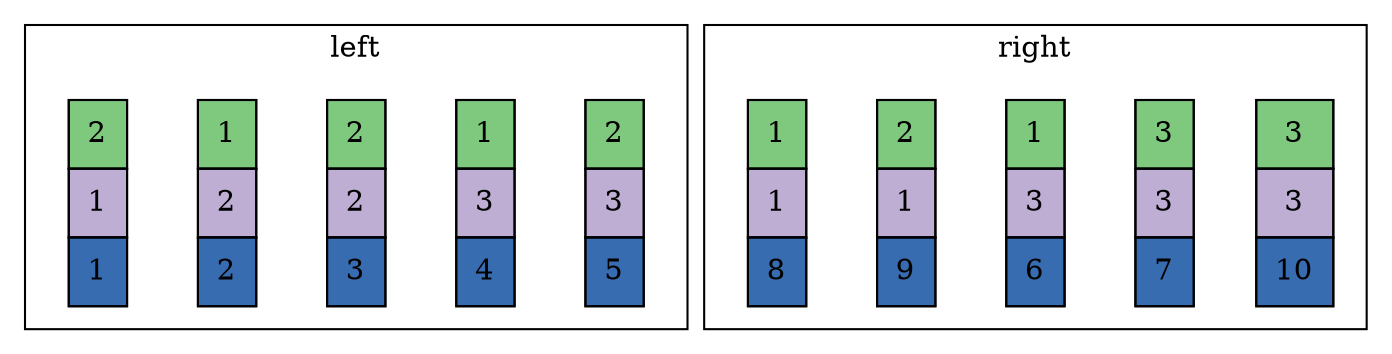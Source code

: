 graph cdq {
    node[fillcolor=white colorscheme=accent8 ];
    node[shape=plaintext ];
    rankdir=LR;
    ranksep=0.01;
    subgraph cluster_1{
        label="left";
        1--2--3--4--5[style=invis];
        1[label=< <TABLE CELLBORDER="1" BORDER="0" CELLSPACING="0" CELLPADDING="8">
                <tr> <td PORT="" bgcolor="1">2</td> </tr>
                <tr> <td PORT="" bgcolor="2">1</td> </tr>
                <tr> <td PORT="" bgcolor="5">1</td> </tr>
            </TABLE> >
        ]
        2[label=< <TABLE CELLBORDER="1" BORDER="0" CELLSPACING="0" CELLPADDING="8">
                <tr> <td PORT="" bgcolor="1">1</td> </tr>
                <tr> <td PORT="" bgcolor="2">2</td> </tr>
                <tr> <td PORT="" bgcolor="5">2</td> </tr>
            </TABLE> >
        ]
        3[label=< <TABLE CELLBORDER="1" BORDER="0" CELLSPACING="0" CELLPADDING="8">
                <tr> <td PORT="" bgcolor="1">2</td> </tr>
                <tr> <td PORT="" bgcolor="2">2</td> </tr>
                <tr> <td PORT="" bgcolor="5">3</td> </tr>
            </TABLE> >
        ]
        4[label=< <TABLE CELLBORDER="1" BORDER="0" CELLSPACING="0" CELLPADDING="8">
                <tr> <td PORT="" bgcolor="1">1</td> </tr>
                <tr> <td PORT="" bgcolor="2">3</td> </tr>
                <tr> <td PORT="" bgcolor="5">4</td> </tr>
            </TABLE> >
        ]
        5[label=< <TABLE CELLBORDER="1" BORDER="0" CELLSPACING="0" CELLPADDING="8">
                <tr> <td PORT="" bgcolor="1">2</td> </tr>
                <tr> <td PORT="" bgcolor="2">3</td> </tr>
                <tr> <td PORT="" bgcolor="5">5</td> </tr>
            </TABLE> >
        ]
    } 
    5--6[style=invis];
    subgraph cluster_2{
        label="right";
        6--7--8--9--10[style=invis];
        6[label=< <TABLE CELLBORDER="1" BORDER="0" CELLSPACING="0" CELLPADDING="8">
                <tr> <td PORT="" bgcolor="1">1</td> </tr>
                <tr> <td PORT="" bgcolor="2">1</td> </tr>
                <tr> <td PORT="" bgcolor="5">8</td> </tr>
            </TABLE> >
        ]
        7[label=< <TABLE CELLBORDER="1" BORDER="0" CELLSPACING="0" CELLPADDING="8">
                <tr> <td PORT="" bgcolor="1">2</td> </tr>
                <tr> <td PORT="" bgcolor="2">1</td> </tr>
                <tr> <td PORT="" bgcolor="5">9</td> </tr>
            </TABLE> >
        ]
        8[label=< <TABLE CELLBORDER="1" BORDER="0" CELLSPACING="0" CELLPADDING="8">
                <tr> <td PORT="" bgcolor="1">1</td> </tr>
                <tr> <td PORT="" bgcolor="2">3</td> </tr>
                <tr> <td PORT="" bgcolor="5">6</td> </tr>
            </TABLE> >
        ]
        9[label=< <TABLE CELLBORDER="1" BORDER="0" CELLSPACING="0" CELLPADDING="8">
                <tr> <td PORT="" bgcolor="1">3</td> </tr>
                <tr> <td PORT="" bgcolor="2">3</td> </tr>
                <tr> <td PORT="" bgcolor="5">7</td> </tr>
            </TABLE> >
        ]
        10[label=< <TABLE CELLBORDER="1" BORDER="0" CELLSPACING="0" CELLPADDING="8">
                <tr> <td PORT="" bgcolor="1">3</td> </tr>
                <tr> <td PORT="" bgcolor="2">3</td> </tr>
                <tr> <td PORT="" bgcolor="5">10</td> </tr>
            </TABLE> >
        ]
    } 

}
